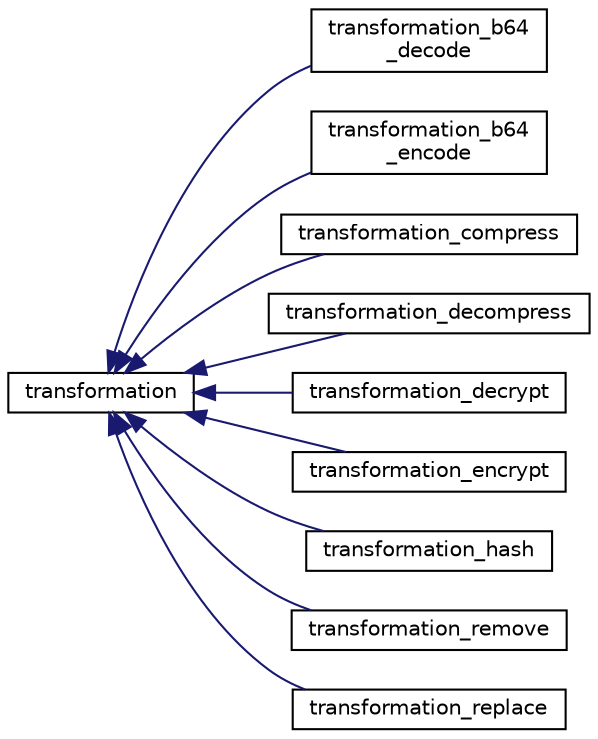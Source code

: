 digraph "Graphical Class Hierarchy"
{
 // LATEX_PDF_SIZE
  edge [fontname="Helvetica",fontsize="10",labelfontname="Helvetica",labelfontsize="10"];
  node [fontname="Helvetica",fontsize="10",shape=record];
  rankdir="LR";
  Node0 [label="transformation",height=0.2,width=0.4,color="black", fillcolor="white", style="filled",URL="$structtransformation.html",tooltip="Base abstract class for data transformation classes."];
  Node0 -> Node1 [dir="back",color="midnightblue",fontsize="10",style="solid",fontname="Helvetica"];
  Node1 [label="transformation_b64\l_decode",height=0.2,width=0.4,color="black", fillcolor="white", style="filled",URL="$structtransformation__b64__decode.html",tooltip="A class that implements data base64 decoding transformation."];
  Node0 -> Node2 [dir="back",color="midnightblue",fontsize="10",style="solid",fontname="Helvetica"];
  Node2 [label="transformation_b64\l_encode",height=0.2,width=0.4,color="black", fillcolor="white", style="filled",URL="$structtransformation__b64__encode.html",tooltip="A class that implements data base64 encoding transformation."];
  Node0 -> Node3 [dir="back",color="midnightblue",fontsize="10",style="solid",fontname="Helvetica"];
  Node3 [label="transformation_compress",height=0.2,width=0.4,color="black", fillcolor="white", style="filled",URL="$structtransformation__compress.html",tooltip="A class that implements data compression transformation."];
  Node0 -> Node4 [dir="back",color="midnightblue",fontsize="10",style="solid",fontname="Helvetica"];
  Node4 [label="transformation_decompress",height=0.2,width=0.4,color="black", fillcolor="white", style="filled",URL="$structtransformation__decompress.html",tooltip="A class that implements data decompression transformation."];
  Node0 -> Node5 [dir="back",color="midnightblue",fontsize="10",style="solid",fontname="Helvetica"];
  Node5 [label="transformation_decrypt",height=0.2,width=0.4,color="black", fillcolor="white", style="filled",URL="$structtransformation__decrypt.html",tooltip="A class that implements data decryption transformation."];
  Node0 -> Node6 [dir="back",color="midnightblue",fontsize="10",style="solid",fontname="Helvetica"];
  Node6 [label="transformation_encrypt",height=0.2,width=0.4,color="black", fillcolor="white", style="filled",URL="$structtransformation__encrypt.html",tooltip="A class that implements data encryption transformation."];
  Node0 -> Node7 [dir="back",color="midnightblue",fontsize="10",style="solid",fontname="Helvetica"];
  Node7 [label="transformation_hash",height=0.2,width=0.4,color="black", fillcolor="white", style="filled",URL="$structtransformation__hash.html",tooltip="A class that implements hash transformation."];
  Node0 -> Node8 [dir="back",color="midnightblue",fontsize="10",style="solid",fontname="Helvetica"];
  Node8 [label="transformation_remove",height=0.2,width=0.4,color="black", fillcolor="white", style="filled",URL="$structtransformation__remove.html",tooltip="A class that implements data filtering transformation."];
  Node0 -> Node9 [dir="back",color="midnightblue",fontsize="10",style="solid",fontname="Helvetica"];
  Node9 [label="transformation_replace",height=0.2,width=0.4,color="black", fillcolor="white", style="filled",URL="$structtransformation__replace.html",tooltip="A class that implements byte replacement transformation."];
}
